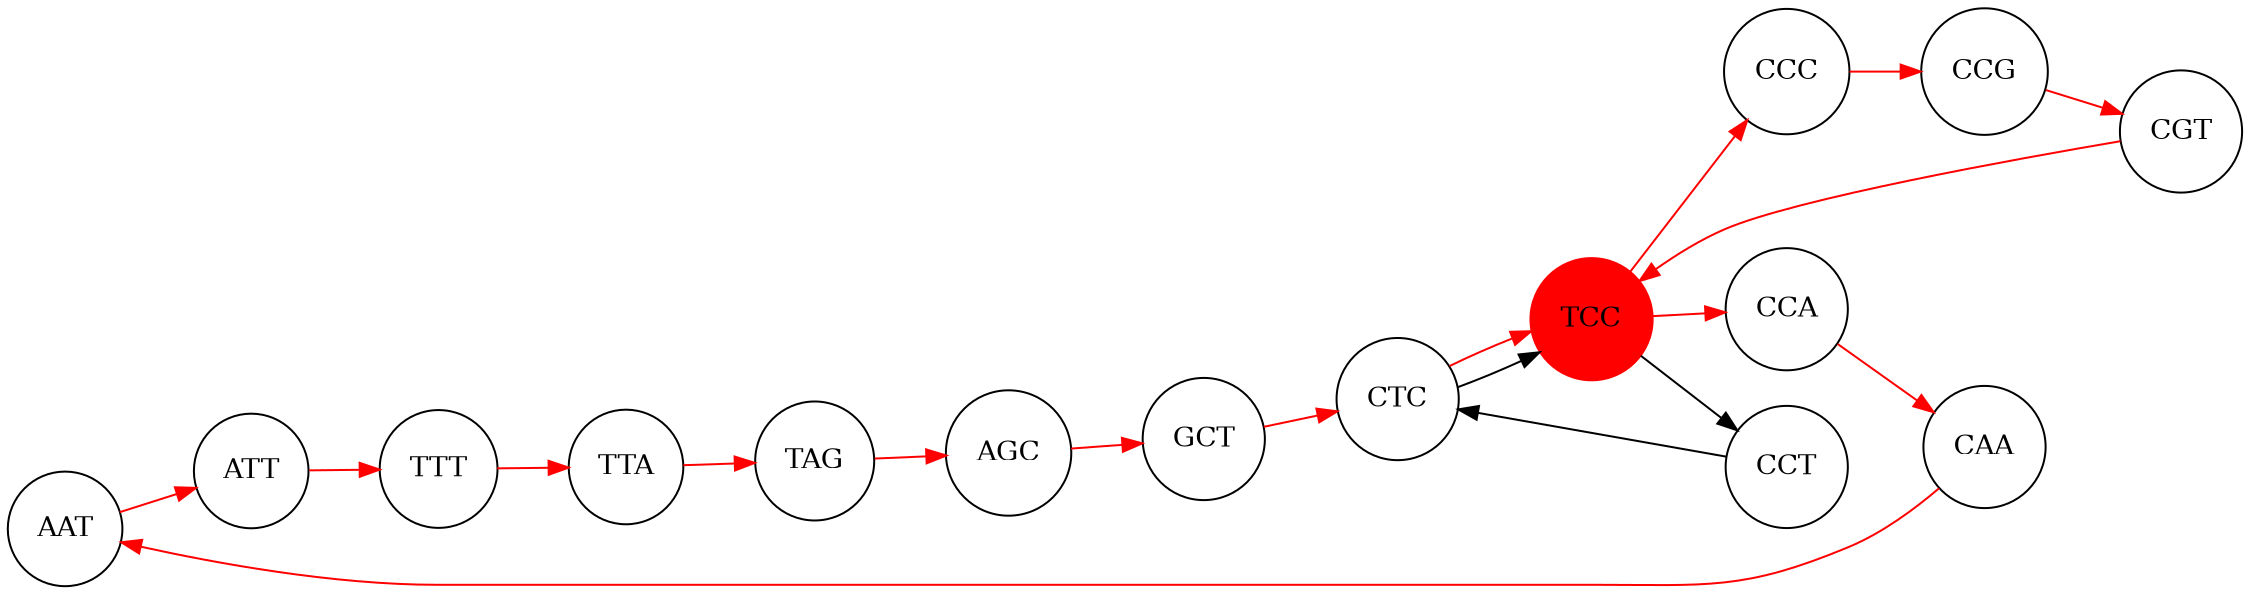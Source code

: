 digraph {
	constraint=false rankdir=LR size=15
	node [shape=circle]
	AAT
	AGC
	ATT
	CAA
	CCA
	CCC
	CCG
	CCT
	CGT
	CTC
	GCT
	TAG
	TCC [color=red style=filled]
	TTA
	TTT
	TCC -> CCT
	CCT -> CTC
	CTC -> TCC
	edge [color=red]
	TCC -> CCC
	TCC -> CCA
	CCC -> CCG
	CCG -> CGT
	CGT -> TCC
	CCA -> CAA
	CAA -> AAT
	AAT -> ATT
	ATT -> TTT
	TTT -> TTA
	TTA -> TAG
	TAG -> AGC
	AGC -> GCT
	GCT -> CTC
	CTC -> TCC
}
